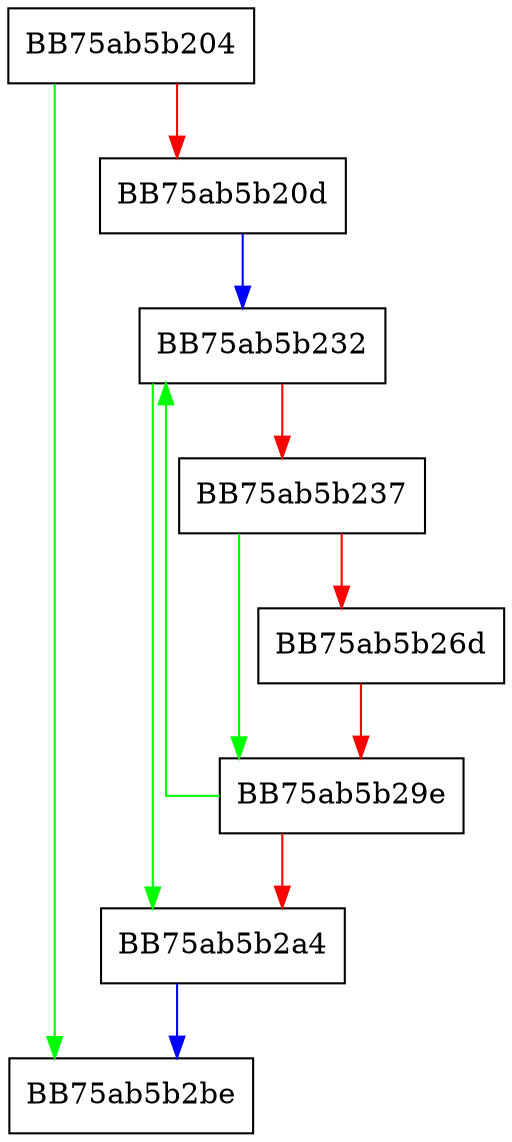 digraph vdbePmaWriteBlob {
  node [shape="box"];
  graph [splines=ortho];
  BB75ab5b204 -> BB75ab5b2be [color="green"];
  BB75ab5b204 -> BB75ab5b20d [color="red"];
  BB75ab5b20d -> BB75ab5b232 [color="blue"];
  BB75ab5b232 -> BB75ab5b2a4 [color="green"];
  BB75ab5b232 -> BB75ab5b237 [color="red"];
  BB75ab5b237 -> BB75ab5b29e [color="green"];
  BB75ab5b237 -> BB75ab5b26d [color="red"];
  BB75ab5b26d -> BB75ab5b29e [color="red"];
  BB75ab5b29e -> BB75ab5b232 [color="green"];
  BB75ab5b29e -> BB75ab5b2a4 [color="red"];
  BB75ab5b2a4 -> BB75ab5b2be [color="blue"];
}